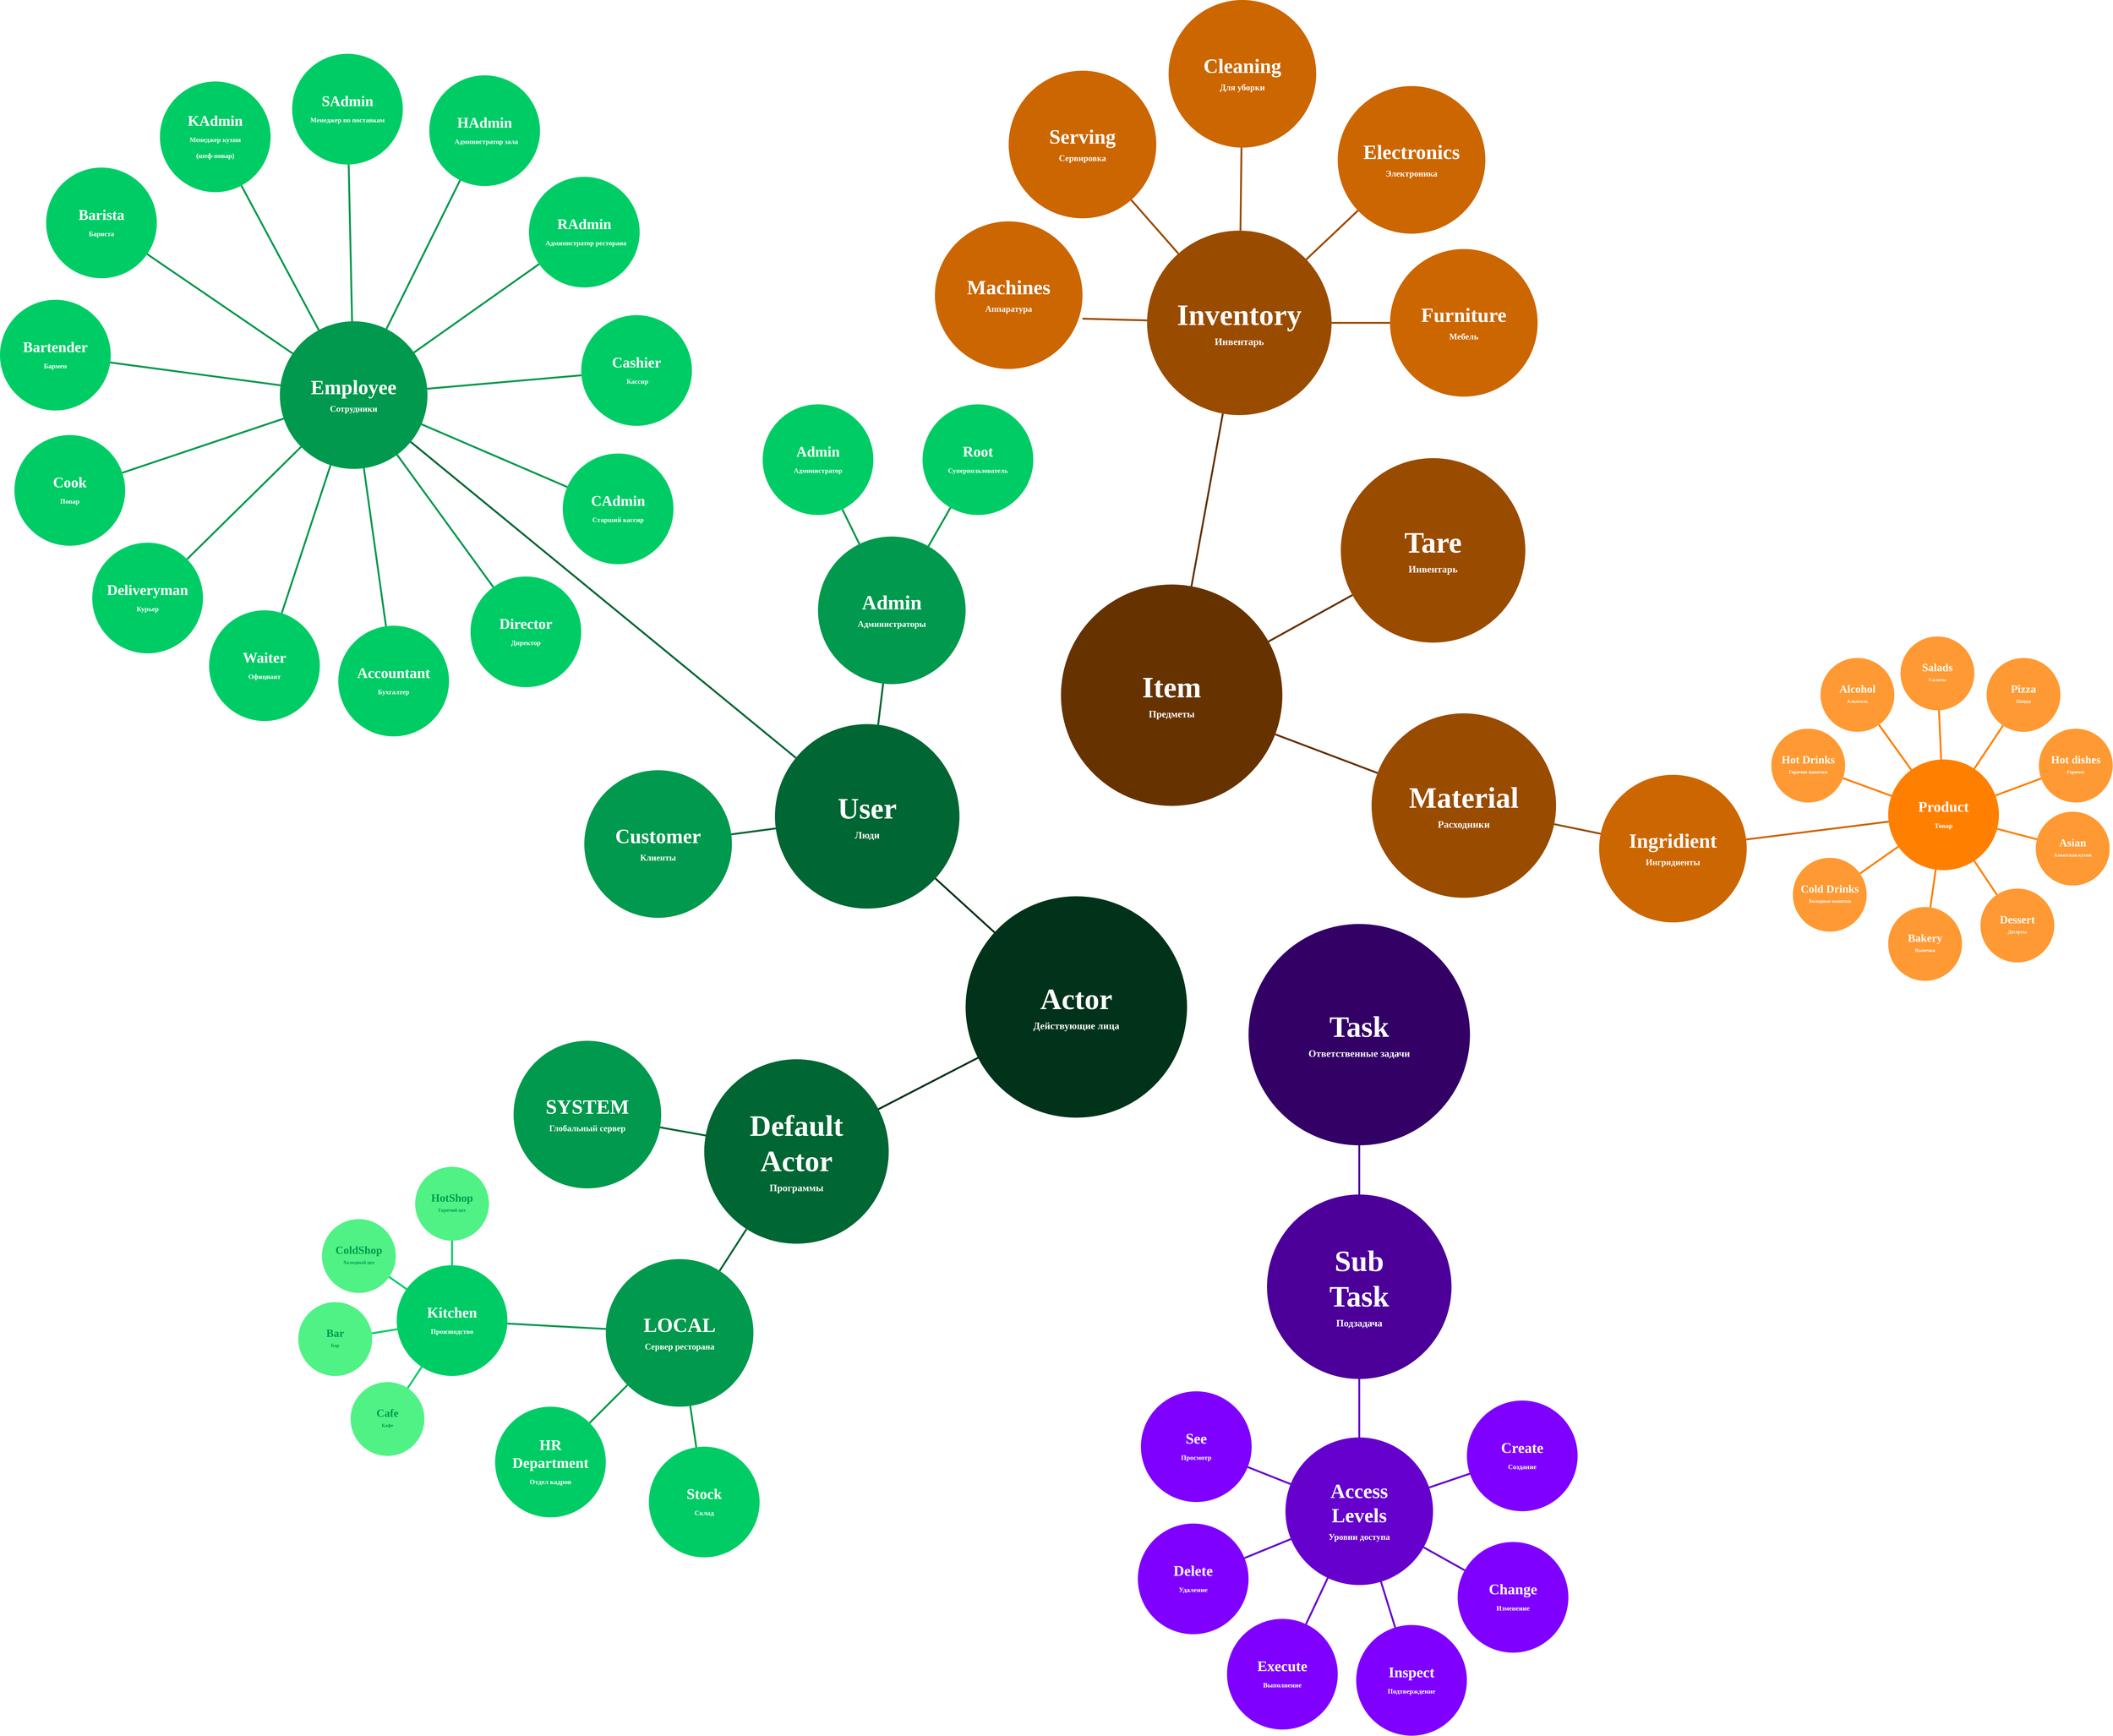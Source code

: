 <mxfile version="22.1.0" type="github">
  <diagram id="6a731a19-8d31-9384-78a2-239565b7b9f0" name="Page-1">
    <mxGraphModel dx="16678" dy="10141" grid="1" gridSize="10" guides="1" tooltips="1" connect="1" arrows="1" fold="1" page="1" pageScale="1" pageWidth="1169" pageHeight="827" background="none" math="0" shadow="0">
      <root>
        <mxCell id="0" />
        <mxCell id="1" parent="0" />
        <mxCell id="PK9UF2O47_-60o2HS9_3-1542" value="&lt;font style=&quot;font-size: 96px;&quot;&gt;User&lt;br style=&quot;&quot;&gt;&lt;/font&gt;&lt;span style=&quot;font-size: 32px;&quot;&gt;Люди&lt;/span&gt;" style="ellipse;whiteSpace=wrap;html=1;aspect=fixed;fillColor=#006633;strokeColor=none;fontFamily=Montserrat;fontSource=https%3A%2F%2Ffonts.googleapis.com%2Fcss%3Ffamily%3DMontserrat;fontSize=44;fontColor=#FFFFFF;fontStyle=1" vertex="1" parent="1">
          <mxGeometry x="270" y="-50" width="600" height="600" as="geometry" />
        </mxCell>
        <mxCell id="PK9UF2O47_-60o2HS9_3-1546" value="&lt;font style=&quot;font-size: 66px;&quot;&gt;Admin&lt;br style=&quot;&quot;&gt;&lt;/font&gt;&lt;font style=&quot;font-size: 28px;&quot;&gt;Администраторы&lt;/font&gt;" style="ellipse;whiteSpace=wrap;html=1;aspect=fixed;fillColor=#00994D;strokeColor=none;fontFamily=Montserrat;fontSource=https%3A%2F%2Ffonts.googleapis.com%2Fcss%3Ffamily%3DMontserrat;fontSize=44;fontColor=#FFFFFF;fontStyle=1" vertex="1" parent="1">
          <mxGeometry x="410" y="-660" width="480" height="480" as="geometry" />
        </mxCell>
        <mxCell id="PK9UF2O47_-60o2HS9_3-1548" value="&lt;font style=&quot;font-size: 66px;&quot;&gt;Employee&lt;br style=&quot;&quot;&gt;&lt;/font&gt;&lt;span style=&quot;font-size: 28px;&quot;&gt;Сотрудники&lt;/span&gt;" style="ellipse;whiteSpace=wrap;html=1;aspect=fixed;fillColor=#00994D;strokeColor=none;fontFamily=Montserrat;fontSource=https%3A%2F%2Ffonts.googleapis.com%2Fcss%3Ffamily%3DMontserrat;fontSize=44;fontColor=#FFFFFF;fontStyle=1" vertex="1" parent="1">
          <mxGeometry x="-1340" y="-1360" width="480" height="480" as="geometry" />
        </mxCell>
        <mxCell id="PK9UF2O47_-60o2HS9_3-1549" value="&lt;font style=&quot;font-size: 66px;&quot;&gt;Customer&lt;br style=&quot;&quot;&gt;&lt;/font&gt;&lt;font style=&quot;font-size: 28px;&quot;&gt;Клиенты&lt;/font&gt;" style="ellipse;whiteSpace=wrap;html=1;aspect=fixed;fillColor=#00994D;strokeColor=none;fontFamily=Montserrat;fontSource=https%3A%2F%2Ffonts.googleapis.com%2Fcss%3Ffamily%3DMontserrat;fontSize=44;fontColor=#FFFFFF;fontStyle=1" vertex="1" parent="1">
          <mxGeometry x="-350" y="100" width="480" height="480" as="geometry" />
        </mxCell>
        <mxCell id="PK9UF2O47_-60o2HS9_3-1551" value="" style="endArrow=none;html=1;rounded=0;strokeWidth=6;strokeColor=#006633;" edge="1" parent="1" source="PK9UF2O47_-60o2HS9_3-1549" target="PK9UF2O47_-60o2HS9_3-1542">
          <mxGeometry width="50" height="50" relative="1" as="geometry">
            <mxPoint x="240" y="20" as="sourcePoint" />
            <mxPoint x="290" y="-30" as="targetPoint" />
          </mxGeometry>
        </mxCell>
        <mxCell id="PK9UF2O47_-60o2HS9_3-1552" value="" style="endArrow=none;html=1;rounded=0;strokeWidth=6;strokeColor=#006633;" edge="1" parent="1" source="PK9UF2O47_-60o2HS9_3-1548" target="PK9UF2O47_-60o2HS9_3-1542">
          <mxGeometry width="50" height="50" relative="1" as="geometry">
            <mxPoint x="-61" y="209" as="sourcePoint" />
            <mxPoint x="281" y="236" as="targetPoint" />
          </mxGeometry>
        </mxCell>
        <mxCell id="PK9UF2O47_-60o2HS9_3-1553" value="" style="endArrow=none;html=1;rounded=0;strokeWidth=6;strokeColor=#006633;" edge="1" parent="1" source="PK9UF2O47_-60o2HS9_3-1546" target="PK9UF2O47_-60o2HS9_3-1542">
          <mxGeometry width="50" height="50" relative="1" as="geometry">
            <mxPoint x="129" y="-190" as="sourcePoint" />
            <mxPoint x="367" y="48" as="targetPoint" />
          </mxGeometry>
        </mxCell>
        <mxCell id="PK9UF2O47_-60o2HS9_3-1554" value="&lt;font style=&quot;&quot;&gt;&lt;font style=&quot;font-size: 48px;&quot;&gt;Admin&lt;/font&gt;&lt;br style=&quot;&quot;&gt;&lt;/font&gt;&lt;font style=&quot;font-size: 22px;&quot;&gt;Администратор&lt;/font&gt;" style="ellipse;whiteSpace=wrap;html=1;aspect=fixed;fillColor=#00CC66;strokeColor=none;fontFamily=Montserrat;fontSource=https%3A%2F%2Ffonts.googleapis.com%2Fcss%3Ffamily%3DMontserrat;fontSize=44;fontColor=#FFFFFF;fontStyle=1" vertex="1" parent="1">
          <mxGeometry x="230" y="-1090" width="360" height="360" as="geometry" />
        </mxCell>
        <mxCell id="PK9UF2O47_-60o2HS9_3-1555" value="&lt;font style=&quot;&quot;&gt;&lt;span style=&quot;font-size: 48px;&quot;&gt;Root&lt;/span&gt;&lt;br style=&quot;&quot;&gt;&lt;/font&gt;&lt;font style=&quot;font-size: 22px;&quot;&gt;Суперпользователь&lt;/font&gt;" style="ellipse;whiteSpace=wrap;html=1;aspect=fixed;fillColor=#00CC66;strokeColor=none;fontFamily=Montserrat;fontSource=https%3A%2F%2Ffonts.googleapis.com%2Fcss%3Ffamily%3DMontserrat;fontSize=44;fontColor=#FFFFFF;fontStyle=1" vertex="1" parent="1">
          <mxGeometry x="750" y="-1090" width="360" height="360" as="geometry" />
        </mxCell>
        <mxCell id="PK9UF2O47_-60o2HS9_3-1556" value="" style="endArrow=none;html=1;rounded=0;strokeWidth=6;strokeColor=#00994D;" edge="1" parent="1" source="PK9UF2O47_-60o2HS9_3-1546" target="PK9UF2O47_-60o2HS9_3-1555">
          <mxGeometry width="50" height="50" relative="1" as="geometry">
            <mxPoint x="557" y="-370" as="sourcePoint" />
            <mxPoint x="570" y="-40" as="targetPoint" />
          </mxGeometry>
        </mxCell>
        <mxCell id="PK9UF2O47_-60o2HS9_3-1557" value="" style="endArrow=none;html=1;rounded=0;strokeWidth=6;strokeColor=#00994D;" edge="1" parent="1" source="PK9UF2O47_-60o2HS9_3-1546" target="PK9UF2O47_-60o2HS9_3-1554">
          <mxGeometry width="50" height="50" relative="1" as="geometry">
            <mxPoint x="644" y="-831" as="sourcePoint" />
            <mxPoint x="719" y="-1005" as="targetPoint" />
          </mxGeometry>
        </mxCell>
        <mxCell id="PK9UF2O47_-60o2HS9_3-1558" value="&lt;font style=&quot;&quot;&gt;&lt;font style=&quot;font-size: 48px;&quot;&gt;SAdmin&lt;/font&gt;&lt;br style=&quot;&quot;&gt;&lt;/font&gt;&lt;span style=&quot;font-size: 22px;&quot;&gt;Менеджер по поставкам&lt;/span&gt;" style="ellipse;whiteSpace=wrap;html=1;aspect=fixed;fillColor=#00CC66;strokeColor=none;fontFamily=Montserrat;fontSource=https%3A%2F%2Ffonts.googleapis.com%2Fcss%3Ffamily%3DMontserrat;fontSize=44;fontColor=#FFFFFF;fontStyle=1" vertex="1" parent="1">
          <mxGeometry x="-1300" y="-2230" width="360" height="360" as="geometry" />
        </mxCell>
        <mxCell id="PK9UF2O47_-60o2HS9_3-1560" value="&lt;font style=&quot;&quot;&gt;&lt;font style=&quot;font-size: 48px;&quot;&gt;Director&lt;/font&gt;&lt;br style=&quot;&quot;&gt;&lt;/font&gt;&lt;font style=&quot;font-size: 22px;&quot;&gt;Директор&lt;/font&gt;" style="ellipse;whiteSpace=wrap;html=1;aspect=fixed;fillColor=#00CC66;strokeColor=none;fontFamily=Montserrat;fontSource=https%3A%2F%2Ffonts.googleapis.com%2Fcss%3Ffamily%3DMontserrat;fontSize=44;fontColor=#FFFFFF;fontStyle=1" vertex="1" parent="1">
          <mxGeometry x="-720" y="-530" width="360" height="360" as="geometry" />
        </mxCell>
        <mxCell id="PK9UF2O47_-60o2HS9_3-1561" value="&lt;font style=&quot;&quot;&gt;&lt;span style=&quot;font-size: 48px;&quot;&gt;Accountant&lt;/span&gt;&lt;br style=&quot;&quot;&gt;&lt;/font&gt;&lt;font style=&quot;font-size: 22px;&quot;&gt;Бухгалтер&lt;/font&gt;" style="ellipse;whiteSpace=wrap;html=1;aspect=fixed;fillColor=#00CC66;strokeColor=none;fontFamily=Montserrat;fontSource=https%3A%2F%2Ffonts.googleapis.com%2Fcss%3Ffamily%3DMontserrat;fontSize=44;fontColor=#FFFFFF;fontStyle=1" vertex="1" parent="1">
          <mxGeometry x="-1150" y="-370" width="360" height="360" as="geometry" />
        </mxCell>
        <mxCell id="PK9UF2O47_-60o2HS9_3-1562" value="&lt;font style=&quot;&quot;&gt;&lt;span style=&quot;font-size: 48px;&quot;&gt;Waiter&lt;/span&gt;&lt;br style=&quot;&quot;&gt;&lt;/font&gt;&lt;span style=&quot;font-size: 22px;&quot;&gt;Официант&lt;/span&gt;" style="ellipse;whiteSpace=wrap;html=1;aspect=fixed;fillColor=#00CC66;strokeColor=none;fontFamily=Montserrat;fontSource=https%3A%2F%2Ffonts.googleapis.com%2Fcss%3Ffamily%3DMontserrat;fontSize=44;fontColor=#FFFFFF;fontStyle=1" vertex="1" parent="1">
          <mxGeometry x="-1570" y="-420" width="360" height="360" as="geometry" />
        </mxCell>
        <mxCell id="PK9UF2O47_-60o2HS9_3-1563" value="&lt;font style=&quot;&quot;&gt;&lt;span style=&quot;font-size: 48px;&quot;&gt;Deliveryman&lt;/span&gt;&lt;br style=&quot;&quot;&gt;&lt;/font&gt;&lt;font style=&quot;font-size: 22px;&quot;&gt;Курьер&lt;/font&gt;" style="ellipse;whiteSpace=wrap;html=1;aspect=fixed;fillColor=#00CC66;strokeColor=none;fontFamily=Montserrat;fontSource=https%3A%2F%2Ffonts.googleapis.com%2Fcss%3Ffamily%3DMontserrat;fontSize=44;fontColor=#FFFFFF;fontStyle=1" vertex="1" parent="1">
          <mxGeometry x="-1950" y="-640" width="360" height="360" as="geometry" />
        </mxCell>
        <mxCell id="PK9UF2O47_-60o2HS9_3-1564" value="&lt;font style=&quot;font-size: 48px;&quot;&gt;Cook&lt;br&gt;&lt;/font&gt;&lt;span style=&quot;font-size: 22px;&quot;&gt;Повар&lt;/span&gt;" style="ellipse;whiteSpace=wrap;html=1;aspect=fixed;fillColor=#00CC66;strokeColor=none;fontFamily=Montserrat;fontSource=https%3A%2F%2Ffonts.googleapis.com%2Fcss%3Ffamily%3DMontserrat;fontSize=44;fontColor=#FFFFFF;fontStyle=1" vertex="1" parent="1">
          <mxGeometry x="-2203" y="-990" width="360" height="360" as="geometry" />
        </mxCell>
        <mxCell id="PK9UF2O47_-60o2HS9_3-1565" value="&lt;font style=&quot;&quot;&gt;&lt;span style=&quot;font-size: 48px;&quot;&gt;Bartender&lt;/span&gt;&lt;br style=&quot;&quot;&gt;&lt;/font&gt;&lt;font style=&quot;font-size: 22px;&quot;&gt;Бармен&lt;/font&gt;" style="ellipse;whiteSpace=wrap;html=1;aspect=fixed;fillColor=#00CC66;strokeColor=none;fontFamily=Montserrat;fontSource=https%3A%2F%2Ffonts.googleapis.com%2Fcss%3Ffamily%3DMontserrat;fontSize=44;fontColor=#FFFFFF;fontStyle=1" vertex="1" parent="1">
          <mxGeometry x="-2250" y="-1430" width="360" height="360" as="geometry" />
        </mxCell>
        <mxCell id="PK9UF2O47_-60o2HS9_3-1566" value="&lt;font style=&quot;&quot;&gt;&lt;font style=&quot;font-size: 48px;&quot;&gt;Barista&lt;/font&gt;&lt;br style=&quot;&quot;&gt;&lt;/font&gt;&lt;span style=&quot;font-size: 22px;&quot;&gt;Бариста&lt;/span&gt;" style="ellipse;whiteSpace=wrap;html=1;aspect=fixed;fillColor=#00CC66;strokeColor=none;fontFamily=Montserrat;fontSource=https%3A%2F%2Ffonts.googleapis.com%2Fcss%3Ffamily%3DMontserrat;fontSize=44;fontColor=#FFFFFF;fontStyle=1" vertex="1" parent="1">
          <mxGeometry x="-2100" y="-1860" width="360" height="360" as="geometry" />
        </mxCell>
        <mxCell id="PK9UF2O47_-60o2HS9_3-1567" value="&lt;font style=&quot;&quot;&gt;&lt;font style=&quot;font-size: 48px;&quot;&gt;KAdmin&lt;/font&gt;&lt;br style=&quot;&quot;&gt;&lt;/font&gt;&lt;span style=&quot;font-size: 22px;&quot;&gt;Менеджер кухни&lt;br&gt;(шеф-повар)&lt;/span&gt;" style="ellipse;whiteSpace=wrap;html=1;aspect=fixed;fillColor=#00CC66;strokeColor=none;fontFamily=Montserrat;fontSource=https%3A%2F%2Ffonts.googleapis.com%2Fcss%3Ffamily%3DMontserrat;fontSize=44;fontColor=#FFFFFF;fontStyle=1" vertex="1" parent="1">
          <mxGeometry x="-1730" y="-2140" width="360" height="360" as="geometry" />
        </mxCell>
        <mxCell id="PK9UF2O47_-60o2HS9_3-1568" value="&lt;font style=&quot;&quot;&gt;&lt;font style=&quot;font-size: 48px;&quot;&gt;HAdmin&lt;/font&gt;&lt;br style=&quot;&quot;&gt;&lt;/font&gt;&lt;font style=&quot;font-size: 22px;&quot;&gt;&amp;nbsp; Администратор зала&lt;/font&gt;" style="ellipse;whiteSpace=wrap;html=1;aspect=fixed;fillColor=#00CC66;strokeColor=none;fontFamily=Montserrat;fontSource=https%3A%2F%2Ffonts.googleapis.com%2Fcss%3Ffamily%3DMontserrat;fontSize=44;fontColor=#FFFFFF;fontStyle=1" vertex="1" parent="1">
          <mxGeometry x="-854" y="-2160" width="360" height="360" as="geometry" />
        </mxCell>
        <mxCell id="PK9UF2O47_-60o2HS9_3-1569" value="&lt;font style=&quot;&quot;&gt;&lt;font style=&quot;font-size: 48px;&quot;&gt;RAdmin&lt;/font&gt;&lt;br style=&quot;&quot;&gt;&lt;/font&gt;&lt;font style=&quot;font-size: 22px;&quot;&gt;&amp;nbsp; Администратор ресторана&lt;/font&gt;" style="ellipse;whiteSpace=wrap;html=1;aspect=fixed;fillColor=#00CC66;strokeColor=none;fontFamily=Montserrat;fontSource=https%3A%2F%2Ffonts.googleapis.com%2Fcss%3Ffamily%3DMontserrat;fontSize=44;fontColor=#FFFFFF;fontStyle=1" vertex="1" parent="1">
          <mxGeometry x="-530" y="-1830" width="360" height="360" as="geometry" />
        </mxCell>
        <mxCell id="PK9UF2O47_-60o2HS9_3-1570" value="&lt;font style=&quot;font-size: 48px;&quot;&gt;Cashier&lt;br&gt;&lt;/font&gt;&lt;font style=&quot;font-size: 22px;&quot;&gt;&amp;nbsp;Кассир&lt;/font&gt;" style="ellipse;whiteSpace=wrap;html=1;aspect=fixed;fillColor=#00CC66;strokeColor=none;fontFamily=Montserrat;fontSource=https%3A%2F%2Ffonts.googleapis.com%2Fcss%3Ffamily%3DMontserrat;fontSize=44;fontColor=#FFFFFF;fontStyle=1" vertex="1" parent="1">
          <mxGeometry x="-360" y="-1380" width="360" height="360" as="geometry" />
        </mxCell>
        <mxCell id="PK9UF2O47_-60o2HS9_3-1571" value="&lt;font style=&quot;font-size: 48px;&quot;&gt;CAdmin&lt;br&gt;&lt;/font&gt;&lt;span style=&quot;font-size: 22px;&quot;&gt;Старший кассир&lt;/span&gt;" style="ellipse;whiteSpace=wrap;html=1;aspect=fixed;fillColor=#00CC66;strokeColor=none;fontFamily=Montserrat;fontSource=https%3A%2F%2Ffonts.googleapis.com%2Fcss%3Ffamily%3DMontserrat;fontSize=44;fontColor=#FFFFFF;fontStyle=1" vertex="1" parent="1">
          <mxGeometry x="-420" y="-930" width="360" height="360" as="geometry" />
        </mxCell>
        <mxCell id="PK9UF2O47_-60o2HS9_3-1572" value="" style="endArrow=none;html=1;rounded=0;strokeWidth=6;strokeColor=#00994D;" edge="1" parent="1" source="PK9UF2O47_-60o2HS9_3-1548" target="PK9UF2O47_-60o2HS9_3-1560">
          <mxGeometry width="50" height="50" relative="1" as="geometry">
            <mxPoint x="-1930" y="-1410" as="sourcePoint" />
            <mxPoint x="-678" y="-382" as="targetPoint" />
          </mxGeometry>
        </mxCell>
        <mxCell id="PK9UF2O47_-60o2HS9_3-1575" value="" style="endArrow=none;html=1;rounded=0;strokeWidth=6;strokeColor=#00994D;" edge="1" parent="1" source="PK9UF2O47_-60o2HS9_3-1548" target="PK9UF2O47_-60o2HS9_3-1570">
          <mxGeometry width="50" height="50" relative="1" as="geometry">
            <mxPoint x="-930" y="-895" as="sourcePoint" />
            <mxPoint x="-615" y="-456" as="targetPoint" />
          </mxGeometry>
        </mxCell>
        <mxCell id="PK9UF2O47_-60o2HS9_3-1576" value="" style="endArrow=none;html=1;rounded=0;strokeWidth=6;strokeColor=#00994D;" edge="1" parent="1" source="PK9UF2O47_-60o2HS9_3-1548" target="PK9UF2O47_-60o2HS9_3-1571">
          <mxGeometry width="50" height="50" relative="1" as="geometry">
            <mxPoint x="-920" y="-885" as="sourcePoint" />
            <mxPoint x="-605" y="-446" as="targetPoint" />
          </mxGeometry>
        </mxCell>
        <mxCell id="PK9UF2O47_-60o2HS9_3-1577" value="" style="endArrow=none;html=1;rounded=0;strokeWidth=6;strokeColor=#00994D;" edge="1" parent="1" source="PK9UF2O47_-60o2HS9_3-1548" target="PK9UF2O47_-60o2HS9_3-1569">
          <mxGeometry width="50" height="50" relative="1" as="geometry">
            <mxPoint x="-910" y="-875" as="sourcePoint" />
            <mxPoint x="-595" y="-436" as="targetPoint" />
          </mxGeometry>
        </mxCell>
        <mxCell id="PK9UF2O47_-60o2HS9_3-1578" value="" style="endArrow=none;html=1;rounded=0;strokeWidth=6;strokeColor=#00994D;" edge="1" parent="1" source="PK9UF2O47_-60o2HS9_3-1564" target="PK9UF2O47_-60o2HS9_3-1548">
          <mxGeometry width="50" height="50" relative="1" as="geometry">
            <mxPoint x="-900" y="-865" as="sourcePoint" />
            <mxPoint x="-585" y="-426" as="targetPoint" />
          </mxGeometry>
        </mxCell>
        <mxCell id="PK9UF2O47_-60o2HS9_3-1579" value="" style="endArrow=none;html=1;rounded=0;strokeWidth=6;strokeColor=#00994D;" edge="1" parent="1" source="PK9UF2O47_-60o2HS9_3-1548" target="PK9UF2O47_-60o2HS9_3-1568">
          <mxGeometry width="50" height="50" relative="1" as="geometry">
            <mxPoint x="-890" y="-855" as="sourcePoint" />
            <mxPoint x="-575" y="-416" as="targetPoint" />
          </mxGeometry>
        </mxCell>
        <mxCell id="PK9UF2O47_-60o2HS9_3-1580" value="" style="endArrow=none;html=1;rounded=0;strokeWidth=6;strokeColor=#00994D;" edge="1" parent="1" source="PK9UF2O47_-60o2HS9_3-1548" target="PK9UF2O47_-60o2HS9_3-1558">
          <mxGeometry width="50" height="50" relative="1" as="geometry">
            <mxPoint x="-880" y="-845" as="sourcePoint" />
            <mxPoint x="-565" y="-406" as="targetPoint" />
          </mxGeometry>
        </mxCell>
        <mxCell id="PK9UF2O47_-60o2HS9_3-1581" value="" style="endArrow=none;html=1;rounded=0;strokeWidth=6;strokeColor=#00994D;" edge="1" parent="1" source="PK9UF2O47_-60o2HS9_3-1548" target="PK9UF2O47_-60o2HS9_3-1567">
          <mxGeometry width="50" height="50" relative="1" as="geometry">
            <mxPoint x="-870" y="-835" as="sourcePoint" />
            <mxPoint x="-555" y="-396" as="targetPoint" />
          </mxGeometry>
        </mxCell>
        <mxCell id="PK9UF2O47_-60o2HS9_3-1582" value="" style="endArrow=none;html=1;rounded=0;strokeWidth=6;strokeColor=#00994D;" edge="1" parent="1" source="PK9UF2O47_-60o2HS9_3-1566" target="PK9UF2O47_-60o2HS9_3-1548">
          <mxGeometry width="50" height="50" relative="1" as="geometry">
            <mxPoint x="-860" y="-825" as="sourcePoint" />
            <mxPoint x="-545" y="-386" as="targetPoint" />
          </mxGeometry>
        </mxCell>
        <mxCell id="PK9UF2O47_-60o2HS9_3-1583" value="" style="endArrow=none;html=1;rounded=0;strokeWidth=6;strokeColor=#00994D;" edge="1" parent="1" source="PK9UF2O47_-60o2HS9_3-1565" target="PK9UF2O47_-60o2HS9_3-1548">
          <mxGeometry width="50" height="50" relative="1" as="geometry">
            <mxPoint x="-850" y="-815" as="sourcePoint" />
            <mxPoint x="-535" y="-376" as="targetPoint" />
          </mxGeometry>
        </mxCell>
        <mxCell id="PK9UF2O47_-60o2HS9_3-1584" value="" style="endArrow=none;html=1;rounded=0;strokeWidth=6;strokeColor=#00994D;" edge="1" parent="1" source="PK9UF2O47_-60o2HS9_3-1563" target="PK9UF2O47_-60o2HS9_3-1548">
          <mxGeometry width="50" height="50" relative="1" as="geometry">
            <mxPoint x="-840" y="-805" as="sourcePoint" />
            <mxPoint x="-525" y="-366" as="targetPoint" />
          </mxGeometry>
        </mxCell>
        <mxCell id="PK9UF2O47_-60o2HS9_3-1585" value="" style="endArrow=none;html=1;rounded=0;strokeWidth=6;strokeColor=#00994D;" edge="1" parent="1" source="PK9UF2O47_-60o2HS9_3-1562" target="PK9UF2O47_-60o2HS9_3-1548">
          <mxGeometry width="50" height="50" relative="1" as="geometry">
            <mxPoint x="-830" y="-795" as="sourcePoint" />
            <mxPoint x="-515" y="-356" as="targetPoint" />
          </mxGeometry>
        </mxCell>
        <mxCell id="PK9UF2O47_-60o2HS9_3-1586" value="" style="endArrow=none;html=1;rounded=0;strokeWidth=6;strokeColor=#00994D;" edge="1" parent="1" source="PK9UF2O47_-60o2HS9_3-1561" target="PK9UF2O47_-60o2HS9_3-1548">
          <mxGeometry width="50" height="50" relative="1" as="geometry">
            <mxPoint x="-820" y="-785" as="sourcePoint" />
            <mxPoint x="-505" y="-346" as="targetPoint" />
          </mxGeometry>
        </mxCell>
        <mxCell id="PK9UF2O47_-60o2HS9_3-1591" value="&lt;font style=&quot;font-size: 96px;&quot;&gt;Actor&lt;br style=&quot;&quot;&gt;&lt;/font&gt;&lt;font style=&quot;font-size: 32px;&quot;&gt;Действующие лица&lt;/font&gt;" style="ellipse;whiteSpace=wrap;html=1;aspect=fixed;fillColor=#00331A;strokeColor=none;fontFamily=Montserrat;fontSource=https%3A%2F%2Ffonts.googleapis.com%2Fcss%3Ffamily%3DMontserrat;fontSize=44;fontColor=#FFFFFF;fontStyle=1" vertex="1" parent="1">
          <mxGeometry x="890" y="510" width="720" height="720" as="geometry" />
        </mxCell>
        <mxCell id="PK9UF2O47_-60o2HS9_3-1592" value="&lt;span style=&quot;font-size: 96px;&quot;&gt;Default&lt;br&gt;Actor&lt;br&gt;&lt;/span&gt;&lt;span style=&quot;font-size: 32px;&quot;&gt;Программы&lt;/span&gt;" style="ellipse;whiteSpace=wrap;html=1;aspect=fixed;fillColor=#006633;strokeColor=none;fontFamily=Montserrat;fontSource=https%3A%2F%2Ffonts.googleapis.com%2Fcss%3Ffamily%3DMontserrat;fontSize=44;fontColor=#FFFFFF;fontStyle=1" vertex="1" parent="1">
          <mxGeometry x="40" y="1040" width="600" height="600" as="geometry" />
        </mxCell>
        <mxCell id="PK9UF2O47_-60o2HS9_3-1593" value="" style="endArrow=none;html=1;rounded=0;strokeWidth=6;strokeColor=#00331A;" edge="1" parent="1" source="PK9UF2O47_-60o2HS9_3-1542" target="PK9UF2O47_-60o2HS9_3-1591">
          <mxGeometry width="50" height="50" relative="1" as="geometry">
            <mxPoint x="-904" y="-958" as="sourcePoint" />
            <mxPoint x="348" y="70" as="targetPoint" />
          </mxGeometry>
        </mxCell>
        <mxCell id="PK9UF2O47_-60o2HS9_3-1594" value="" style="endArrow=none;html=1;rounded=0;strokeWidth=6;strokeColor=#00331A;" edge="1" parent="1" source="PK9UF2O47_-60o2HS9_3-1592" target="PK9UF2O47_-60o2HS9_3-1591">
          <mxGeometry width="50" height="50" relative="1" as="geometry">
            <mxPoint x="805" y="458" as="sourcePoint" />
            <mxPoint x="1101" y="717" as="targetPoint" />
          </mxGeometry>
        </mxCell>
        <mxCell id="PK9UF2O47_-60o2HS9_3-1595" value="&lt;font style=&quot;font-size: 66px;&quot;&gt;SYSTEM&lt;br&gt;&lt;/font&gt;&lt;span style=&quot;font-size: 28px;&quot;&gt;Глобальный сервер&lt;/span&gt;" style="ellipse;whiteSpace=wrap;html=1;aspect=fixed;fillColor=#00994D;strokeColor=none;fontFamily=Montserrat;fontSource=https%3A%2F%2Ffonts.googleapis.com%2Fcss%3Ffamily%3DMontserrat;fontSize=44;fontColor=#FFFFFF;fontStyle=1" vertex="1" parent="1">
          <mxGeometry x="-580" y="980" width="480" height="480" as="geometry" />
        </mxCell>
        <mxCell id="PK9UF2O47_-60o2HS9_3-1596" value="&lt;span style=&quot;font-size: 66px;&quot;&gt;LOCAL&lt;br&gt;&lt;/span&gt;&lt;span style=&quot;font-size: 28px;&quot;&gt;Сервер ресторана&lt;/span&gt;" style="ellipse;whiteSpace=wrap;html=1;aspect=fixed;fillColor=#00994D;strokeColor=none;fontFamily=Montserrat;fontSource=https%3A%2F%2Ffonts.googleapis.com%2Fcss%3Ffamily%3DMontserrat;fontSize=44;fontColor=#FFFFFF;fontStyle=1" vertex="1" parent="1">
          <mxGeometry x="-280" y="1690" width="480" height="480" as="geometry" />
        </mxCell>
        <mxCell id="PK9UF2O47_-60o2HS9_3-1597" value="" style="endArrow=none;html=1;rounded=0;strokeWidth=6;strokeColor=#006633;" edge="1" parent="1" source="PK9UF2O47_-60o2HS9_3-1595" target="PK9UF2O47_-60o2HS9_3-1592">
          <mxGeometry width="50" height="50" relative="1" as="geometry">
            <mxPoint x="138" y="319" as="sourcePoint" />
            <mxPoint x="283" y="299" as="targetPoint" />
          </mxGeometry>
        </mxCell>
        <mxCell id="PK9UF2O47_-60o2HS9_3-1598" value="" style="endArrow=none;html=1;rounded=0;strokeWidth=6;strokeColor=#006633;" edge="1" parent="1" source="PK9UF2O47_-60o2HS9_3-1596" target="PK9UF2O47_-60o2HS9_3-1592">
          <mxGeometry width="50" height="50" relative="1" as="geometry">
            <mxPoint x="-110" y="1315" as="sourcePoint" />
            <mxPoint x="51" y="1329" as="targetPoint" />
          </mxGeometry>
        </mxCell>
        <mxCell id="PK9UF2O47_-60o2HS9_3-1601" value="&lt;font style=&quot;&quot;&gt;&lt;span style=&quot;font-size: 48px;&quot;&gt;Kitchen&lt;/span&gt;&lt;br style=&quot;&quot;&gt;&lt;/font&gt;&lt;font style=&quot;font-size: 22px;&quot;&gt;Производство&lt;/font&gt;" style="ellipse;whiteSpace=wrap;html=1;aspect=fixed;fillColor=#00CC66;strokeColor=none;fontFamily=Montserrat;fontSource=https%3A%2F%2Ffonts.googleapis.com%2Fcss%3Ffamily%3DMontserrat;fontSize=44;fontColor=#FFFFFF;fontStyle=1" vertex="1" parent="1">
          <mxGeometry x="-960" y="1710" width="360" height="360" as="geometry" />
        </mxCell>
        <mxCell id="PK9UF2O47_-60o2HS9_3-1602" value="&lt;font style=&quot;font-size: 48px;&quot;&gt;HR&lt;br&gt;Department&lt;br&gt;&lt;/font&gt;&lt;font style=&quot;font-size: 22px;&quot;&gt;Отдел кадров&lt;/font&gt;" style="ellipse;whiteSpace=wrap;html=1;aspect=fixed;fillColor=#00CC66;strokeColor=none;fontFamily=Montserrat;fontSource=https%3A%2F%2Ffonts.googleapis.com%2Fcss%3Ffamily%3DMontserrat;fontSize=44;fontColor=#FFFFFF;fontStyle=1" vertex="1" parent="1">
          <mxGeometry x="-640" y="2170" width="360" height="360" as="geometry" />
        </mxCell>
        <mxCell id="PK9UF2O47_-60o2HS9_3-1603" value="&lt;font style=&quot;font-size: 48px;&quot;&gt;Stock&lt;br&gt;&lt;/font&gt;&lt;font style=&quot;font-size: 22px;&quot;&gt;Склад&lt;/font&gt;" style="ellipse;whiteSpace=wrap;html=1;aspect=fixed;fillColor=#00CC66;strokeColor=none;fontFamily=Montserrat;fontSource=https%3A%2F%2Ffonts.googleapis.com%2Fcss%3Ffamily%3DMontserrat;fontSize=44;fontColor=#FFFFFF;fontStyle=1" vertex="1" parent="1">
          <mxGeometry x="-140" y="2300" width="360" height="360" as="geometry" />
        </mxCell>
        <mxCell id="PK9UF2O47_-60o2HS9_3-1604" value="" style="endArrow=none;html=1;rounded=0;strokeWidth=6;strokeColor=#00994D;" edge="1" parent="1" source="PK9UF2O47_-60o2HS9_3-1596" target="PK9UF2O47_-60o2HS9_3-1601">
          <mxGeometry width="50" height="50" relative="1" as="geometry">
            <mxPoint x="-985" y="-358" as="sourcePoint" />
            <mxPoint x="-1057" y="-872" as="targetPoint" />
          </mxGeometry>
        </mxCell>
        <mxCell id="PK9UF2O47_-60o2HS9_3-1605" value="" style="endArrow=none;html=1;rounded=0;strokeWidth=6;strokeColor=#00994D;" edge="1" parent="1" source="PK9UF2O47_-60o2HS9_3-1596" target="PK9UF2O47_-60o2HS9_3-1602">
          <mxGeometry width="50" height="50" relative="1" as="geometry">
            <mxPoint x="-270" y="1933" as="sourcePoint" />
            <mxPoint x="-430" y="1926" as="targetPoint" />
          </mxGeometry>
        </mxCell>
        <mxCell id="PK9UF2O47_-60o2HS9_3-1606" value="" style="endArrow=none;html=1;rounded=0;strokeWidth=6;strokeColor=#00994D;" edge="1" parent="1" source="PK9UF2O47_-60o2HS9_3-1596" target="PK9UF2O47_-60o2HS9_3-1603">
          <mxGeometry width="50" height="50" relative="1" as="geometry">
            <mxPoint x="-260" y="1943" as="sourcePoint" />
            <mxPoint x="-420" y="1936" as="targetPoint" />
          </mxGeometry>
        </mxCell>
        <mxCell id="PK9UF2O47_-60o2HS9_3-1608" value="&lt;p style=&quot;line-height: 70%;&quot;&gt;&lt;font style=&quot;&quot;&gt;&lt;font style=&quot;font-size: 36px;&quot;&gt;HotShop&lt;br&gt;&lt;/font&gt;&lt;/font&gt;&lt;font style=&quot;font-size: 16px;&quot;&gt;Горячий цех&lt;/font&gt;&lt;/p&gt;" style="ellipse;whiteSpace=wrap;html=1;aspect=fixed;fillColor=#50F286;strokeColor=none;fontFamily=Montserrat;fontSource=https%3A%2F%2Ffonts.googleapis.com%2Fcss%3Ffamily%3DMontserrat;fontSize=44;fontColor=#00994D;fontStyle=1" vertex="1" parent="1">
          <mxGeometry x="-900" y="1390" width="240" height="240" as="geometry" />
        </mxCell>
        <mxCell id="PK9UF2O47_-60o2HS9_3-1609" value="&lt;p style=&quot;line-height: 70%;&quot;&gt;&lt;font style=&quot;&quot;&gt;&lt;font style=&quot;font-size: 36px;&quot;&gt;ColdShop&lt;br&gt;&lt;/font&gt;&lt;/font&gt;&lt;span style=&quot;font-size: 16px;&quot;&gt;Холодный цех&lt;/span&gt;&lt;/p&gt;" style="ellipse;whiteSpace=wrap;html=1;aspect=fixed;fillColor=#50F286;strokeColor=none;fontFamily=Montserrat;fontSource=https%3A%2F%2Ffonts.googleapis.com%2Fcss%3Ffamily%3DMontserrat;fontSize=44;fontColor=#00994D;fontStyle=1" vertex="1" parent="1">
          <mxGeometry x="-1203" y="1560" width="240" height="240" as="geometry" />
        </mxCell>
        <mxCell id="PK9UF2O47_-60o2HS9_3-1610" value="&lt;p style=&quot;line-height: 70%;&quot;&gt;&lt;font style=&quot;&quot;&gt;&lt;font style=&quot;font-size: 36px;&quot;&gt;Bar&lt;br&gt;&lt;/font&gt;&lt;/font&gt;&lt;span style=&quot;font-size: 16px;&quot;&gt;Бар&lt;/span&gt;&lt;/p&gt;" style="ellipse;whiteSpace=wrap;html=1;aspect=fixed;fillColor=#50F286;strokeColor=none;fontFamily=Montserrat;fontSource=https%3A%2F%2Ffonts.googleapis.com%2Fcss%3Ffamily%3DMontserrat;fontSize=44;fontColor=#00994D;fontStyle=1" vertex="1" parent="1">
          <mxGeometry x="-1280" y="1830" width="240" height="240" as="geometry" />
        </mxCell>
        <mxCell id="PK9UF2O47_-60o2HS9_3-1611" value="&lt;p style=&quot;line-height: 70%;&quot;&gt;&lt;font style=&quot;&quot;&gt;&lt;font style=&quot;font-size: 36px;&quot;&gt;Cafe&lt;br&gt;&lt;/font&gt;&lt;/font&gt;&lt;font style=&quot;font-size: 16px;&quot;&gt;Кафе&lt;/font&gt;&lt;/p&gt;" style="ellipse;whiteSpace=wrap;html=1;aspect=fixed;fillColor=#50F286;strokeColor=none;fontFamily=Montserrat;fontSource=https%3A%2F%2Ffonts.googleapis.com%2Fcss%3Ffamily%3DMontserrat;fontSize=44;fontColor=#00994D;fontStyle=1" vertex="1" parent="1">
          <mxGeometry x="-1110" y="2090" width="240" height="240" as="geometry" />
        </mxCell>
        <mxCell id="PK9UF2O47_-60o2HS9_3-1612" value="" style="endArrow=none;html=1;rounded=0;strokeWidth=6;strokeColor=#00CC66;" edge="1" parent="1" source="PK9UF2O47_-60o2HS9_3-1611" target="PK9UF2O47_-60o2HS9_3-1601">
          <mxGeometry width="50" height="50" relative="1" as="geometry">
            <mxPoint x="-270" y="1927" as="sourcePoint" />
            <mxPoint x="-590" y="1910" as="targetPoint" />
          </mxGeometry>
        </mxCell>
        <mxCell id="PK9UF2O47_-60o2HS9_3-1613" value="" style="endArrow=none;html=1;rounded=0;strokeWidth=6;strokeColor=#00CC66;" edge="1" parent="1" source="PK9UF2O47_-60o2HS9_3-1610" target="PK9UF2O47_-60o2HS9_3-1601">
          <mxGeometry width="50" height="50" relative="1" as="geometry">
            <mxPoint x="-911" y="2102" as="sourcePoint" />
            <mxPoint x="-873" y="2047" as="targetPoint" />
          </mxGeometry>
        </mxCell>
        <mxCell id="PK9UF2O47_-60o2HS9_3-1614" value="" style="endArrow=none;html=1;rounded=0;strokeWidth=6;strokeColor=#00CC66;" edge="1" parent="1" source="PK9UF2O47_-60o2HS9_3-1609" target="PK9UF2O47_-60o2HS9_3-1601">
          <mxGeometry width="50" height="50" relative="1" as="geometry">
            <mxPoint x="-1031" y="1941" as="sourcePoint" />
            <mxPoint x="-948" y="1928" as="targetPoint" />
          </mxGeometry>
        </mxCell>
        <mxCell id="PK9UF2O47_-60o2HS9_3-1615" value="" style="endArrow=none;html=1;rounded=0;strokeWidth=6;strokeColor=#00CC66;" edge="1" parent="1" source="PK9UF2O47_-60o2HS9_3-1608" target="PK9UF2O47_-60o2HS9_3-1601">
          <mxGeometry width="50" height="50" relative="1" as="geometry">
            <mxPoint x="-982" y="1750" as="sourcePoint" />
            <mxPoint x="-917" y="1796" as="targetPoint" />
          </mxGeometry>
        </mxCell>
        <mxCell id="PK9UF2O47_-60o2HS9_3-1616" value="&lt;font style=&quot;font-size: 96px;&quot;&gt;Item&lt;br&gt;&lt;/font&gt;&lt;span style=&quot;font-size: 32px;&quot;&gt;Предметы&lt;/span&gt;" style="ellipse;whiteSpace=wrap;html=1;aspect=fixed;fillColor=#663300;strokeColor=none;fontFamily=Montserrat;fontSource=https%3A%2F%2Ffonts.googleapis.com%2Fcss%3Ffamily%3DMontserrat;fontSize=44;fontColor=#FFFFFF;fontStyle=1" vertex="1" parent="1">
          <mxGeometry x="1200" y="-504" width="720" height="720" as="geometry" />
        </mxCell>
        <mxCell id="PK9UF2O47_-60o2HS9_3-1617" value="&lt;font style=&quot;font-size: 96px;&quot;&gt;Task&lt;br style=&quot;&quot;&gt;&lt;/font&gt;&lt;font style=&quot;font-size: 32px;&quot;&gt;Ответственные задачи&lt;/font&gt;" style="ellipse;whiteSpace=wrap;html=1;aspect=fixed;fillColor=#330066;strokeColor=none;fontFamily=Montserrat;fontSource=https%3A%2F%2Ffonts.googleapis.com%2Fcss%3Ffamily%3DMontserrat;fontSize=44;fontColor=#FFFFFF;fontStyle=1" vertex="1" parent="1">
          <mxGeometry x="1810" y="600" width="720" height="720" as="geometry" />
        </mxCell>
        <mxCell id="PK9UF2O47_-60o2HS9_3-1618" value="&lt;font style=&quot;font-size: 96px;&quot;&gt;Inventory&lt;br style=&quot;&quot;&gt;&lt;/font&gt;&lt;span style=&quot;font-size: 32px;&quot;&gt;Инвентарь&lt;br&gt;&lt;/span&gt;" style="ellipse;whiteSpace=wrap;html=1;aspect=fixed;fillColor=#994C00;strokeColor=none;fontFamily=Montserrat;fontSource=https%3A%2F%2Ffonts.googleapis.com%2Fcss%3Ffamily%3DMontserrat;fontSize=44;fontColor=#FFFFFF;fontStyle=1" vertex="1" parent="1">
          <mxGeometry x="1480" y="-1655" width="600" height="600" as="geometry" />
        </mxCell>
        <mxCell id="PK9UF2O47_-60o2HS9_3-1619" value="&lt;font style=&quot;font-size: 96px;&quot;&gt;Tare&lt;br style=&quot;&quot;&gt;&lt;/font&gt;&lt;span style=&quot;font-size: 32px;&quot;&gt;Инвентарь&lt;br&gt;&lt;/span&gt;" style="ellipse;whiteSpace=wrap;html=1;aspect=fixed;fillColor=#994C00;strokeColor=none;fontFamily=Montserrat;fontSource=https%3A%2F%2Ffonts.googleapis.com%2Fcss%3Ffamily%3DMontserrat;fontSize=44;fontColor=#FFFFFF;fontStyle=1" vertex="1" parent="1">
          <mxGeometry x="2110" y="-915" width="600" height="600" as="geometry" />
        </mxCell>
        <mxCell id="PK9UF2O47_-60o2HS9_3-1620" value="&lt;font style=&quot;font-size: 96px;&quot;&gt;Material&lt;br style=&quot;&quot;&gt;&lt;/font&gt;&lt;span style=&quot;font-size: 32px;&quot;&gt;Расходники&lt;br&gt;&lt;/span&gt;" style="ellipse;whiteSpace=wrap;html=1;aspect=fixed;fillColor=#994C00;strokeColor=none;fontFamily=Montserrat;fontSource=https%3A%2F%2Ffonts.googleapis.com%2Fcss%3Ffamily%3DMontserrat;fontSize=44;fontColor=#FFFFFF;fontStyle=1" vertex="1" parent="1">
          <mxGeometry x="2210" y="-85" width="600" height="600" as="geometry" />
        </mxCell>
        <mxCell id="PK9UF2O47_-60o2HS9_3-1621" value="" style="endArrow=none;html=1;rounded=0;strokeWidth=6;strokeColor=#663300;" edge="1" parent="1" source="PK9UF2O47_-60o2HS9_3-1618" target="PK9UF2O47_-60o2HS9_3-1616">
          <mxGeometry width="50" height="50" relative="1" as="geometry">
            <mxPoint x="-1216" y="-596" as="sourcePoint" />
            <mxPoint x="-1007" y="-410" as="targetPoint" />
          </mxGeometry>
        </mxCell>
        <mxCell id="PK9UF2O47_-60o2HS9_3-1622" value="" style="endArrow=none;html=1;rounded=0;strokeWidth=6;strokeColor=#663300;" edge="1" parent="1" source="PK9UF2O47_-60o2HS9_3-1619" target="PK9UF2O47_-60o2HS9_3-1616">
          <mxGeometry width="50" height="50" relative="1" as="geometry">
            <mxPoint x="1747" y="-870" as="sourcePoint" />
            <mxPoint x="1689" y="-567" as="targetPoint" />
          </mxGeometry>
        </mxCell>
        <mxCell id="PK9UF2O47_-60o2HS9_3-1623" value="" style="endArrow=none;html=1;rounded=0;strokeWidth=6;strokeColor=#663300;" edge="1" parent="1" source="PK9UF2O47_-60o2HS9_3-1620" target="PK9UF2O47_-60o2HS9_3-1616">
          <mxGeometry width="50" height="50" relative="1" as="geometry">
            <mxPoint x="1757" y="-860" as="sourcePoint" />
            <mxPoint x="1699" y="-557" as="targetPoint" />
          </mxGeometry>
        </mxCell>
        <mxCell id="PK9UF2O47_-60o2HS9_3-1626" value="&lt;font style=&quot;font-size: 66px;&quot;&gt;Ingridient&lt;br style=&quot;&quot;&gt;&lt;/font&gt;&lt;font style=&quot;font-size: 28px;&quot;&gt;Ингридиенты&lt;/font&gt;" style="ellipse;whiteSpace=wrap;html=1;aspect=fixed;fillColor=#CC6600;strokeColor=none;fontFamily=Montserrat;fontSource=https%3A%2F%2Ffonts.googleapis.com%2Fcss%3Ffamily%3DMontserrat;fontSize=44;fontColor=#FFFFFF;fontStyle=1" vertex="1" parent="1">
          <mxGeometry x="2950" y="115" width="480" height="480" as="geometry" />
        </mxCell>
        <mxCell id="PK9UF2O47_-60o2HS9_3-1627" value="&lt;font style=&quot;&quot;&gt;&lt;span style=&quot;font-size: 48px;&quot;&gt;Product&lt;/span&gt;&lt;br style=&quot;&quot;&gt;&lt;/font&gt;&lt;font style=&quot;font-size: 22px;&quot;&gt;Товар&lt;/font&gt;" style="ellipse;whiteSpace=wrap;html=1;aspect=fixed;fillColor=#FF8000;strokeColor=none;fontFamily=Montserrat;fontSource=https%3A%2F%2Ffonts.googleapis.com%2Fcss%3Ffamily%3DMontserrat;fontSize=44;fontColor=#FFFFFF;fontStyle=1" vertex="1" parent="1">
          <mxGeometry x="3890" y="65" width="360" height="360" as="geometry" />
        </mxCell>
        <mxCell id="PK9UF2O47_-60o2HS9_3-1628" value="" style="endArrow=none;html=1;rounded=0;strokeWidth=6;strokeColor=#994C00;" edge="1" parent="1" source="PK9UF2O47_-60o2HS9_3-1620" target="PK9UF2O47_-60o2HS9_3-1626">
          <mxGeometry width="50" height="50" relative="1" as="geometry">
            <mxPoint x="2520" y="-835" as="sourcePoint" />
            <mxPoint x="1981" y="-394" as="targetPoint" />
          </mxGeometry>
        </mxCell>
        <mxCell id="PK9UF2O47_-60o2HS9_3-1629" value="" style="endArrow=none;html=1;rounded=0;strokeWidth=6;strokeColor=#CC6600;" edge="1" parent="1" source="PK9UF2O47_-60o2HS9_3-1627" target="PK9UF2O47_-60o2HS9_3-1626">
          <mxGeometry width="50" height="50" relative="1" as="geometry">
            <mxPoint x="2763" y="-1046" as="sourcePoint" />
            <mxPoint x="3100" y="-1365" as="targetPoint" />
          </mxGeometry>
        </mxCell>
        <mxCell id="PK9UF2O47_-60o2HS9_3-1631" value="&lt;p style=&quot;line-height: 70%;&quot;&gt;&lt;font style=&quot;&quot;&gt;&lt;font style=&quot;font-size: 36px;&quot;&gt;Cold Drinks&lt;br&gt;&lt;/font&gt;&lt;/font&gt;&lt;font style=&quot;font-size: 16px;&quot;&gt;Холодные напитки&lt;/font&gt;&lt;/p&gt;" style="ellipse;whiteSpace=wrap;html=1;aspect=fixed;fillColor=#FF9933;strokeColor=none;fontFamily=Montserrat;fontSource=https%3A%2F%2Ffonts.googleapis.com%2Fcss%3Ffamily%3DMontserrat;fontSize=44;fontColor=#FFFFFF;fontStyle=1" vertex="1" parent="1">
          <mxGeometry x="3580" y="385" width="240" height="240" as="geometry" />
        </mxCell>
        <mxCell id="PK9UF2O47_-60o2HS9_3-1632" value="&lt;p style=&quot;line-height: 70%;&quot;&gt;&lt;font style=&quot;&quot;&gt;&lt;font style=&quot;font-size: 36px;&quot;&gt;Hot Drinks&lt;br&gt;&lt;/font&gt;&lt;/font&gt;&lt;font style=&quot;font-size: 16px;&quot;&gt;Горячие напитки&lt;/font&gt;&lt;/p&gt;" style="ellipse;whiteSpace=wrap;html=1;aspect=fixed;fillColor=#FF9933;strokeColor=none;fontFamily=Montserrat;fontSource=https%3A%2F%2Ffonts.googleapis.com%2Fcss%3Ffamily%3DMontserrat;fontSize=44;fontColor=#FFFFFF;fontStyle=1" vertex="1" parent="1">
          <mxGeometry x="3510" y="-35" width="240" height="240" as="geometry" />
        </mxCell>
        <mxCell id="PK9UF2O47_-60o2HS9_3-1633" value="&lt;p style=&quot;line-height: 70%;&quot;&gt;&lt;font style=&quot;&quot;&gt;&lt;font style=&quot;font-size: 36px;&quot;&gt;Alcohol&lt;br&gt;&lt;/font&gt;&lt;/font&gt;&lt;font style=&quot;font-size: 16px;&quot;&gt;Алкоголь&lt;/font&gt;&lt;/p&gt;" style="ellipse;whiteSpace=wrap;html=1;aspect=fixed;fillColor=#FF9933;strokeColor=none;fontFamily=Montserrat;fontSource=https%3A%2F%2Ffonts.googleapis.com%2Fcss%3Ffamily%3DMontserrat;fontSize=44;fontColor=#FFFFFF;fontStyle=1" vertex="1" parent="1">
          <mxGeometry x="3670" y="-265" width="240" height="240" as="geometry" />
        </mxCell>
        <mxCell id="PK9UF2O47_-60o2HS9_3-1634" value="&lt;p style=&quot;line-height: 70%;&quot;&gt;&lt;font style=&quot;&quot;&gt;&lt;font style=&quot;font-size: 36px;&quot;&gt;Salads&lt;br&gt;&lt;/font&gt;&lt;/font&gt;&lt;font style=&quot;font-size: 16px;&quot;&gt;Салаты&lt;/font&gt;&lt;/p&gt;" style="ellipse;whiteSpace=wrap;html=1;aspect=fixed;fillColor=#FF9933;strokeColor=none;fontFamily=Montserrat;fontSource=https%3A%2F%2Ffonts.googleapis.com%2Fcss%3Ffamily%3DMontserrat;fontSize=44;fontColor=#FFFFFF;fontStyle=1" vertex="1" parent="1">
          <mxGeometry x="3930" y="-335" width="240" height="240" as="geometry" />
        </mxCell>
        <mxCell id="PK9UF2O47_-60o2HS9_3-1635" value="&lt;p style=&quot;line-height: 70%;&quot;&gt;&lt;font style=&quot;&quot;&gt;&lt;font style=&quot;font-size: 36px;&quot;&gt;Pizza&lt;br&gt;&lt;/font&gt;&lt;/font&gt;&lt;font style=&quot;font-size: 16px;&quot;&gt;Пицца&lt;/font&gt;&lt;/p&gt;" style="ellipse;whiteSpace=wrap;html=1;aspect=fixed;fillColor=#FF9933;strokeColor=none;fontFamily=Montserrat;fontSource=https%3A%2F%2Ffonts.googleapis.com%2Fcss%3Ffamily%3DMontserrat;fontSize=44;fontColor=#FFFFFF;fontStyle=1" vertex="1" parent="1">
          <mxGeometry x="4210" y="-265" width="240" height="240" as="geometry" />
        </mxCell>
        <mxCell id="PK9UF2O47_-60o2HS9_3-1636" value="&lt;p style=&quot;line-height: 70%;&quot;&gt;&lt;font style=&quot;&quot;&gt;&lt;font style=&quot;font-size: 36px;&quot;&gt;Hot dishes&lt;br&gt;&lt;/font&gt;&lt;/font&gt;&lt;font style=&quot;font-size: 16px;&quot;&gt;Горячее&lt;/font&gt;&lt;/p&gt;" style="ellipse;whiteSpace=wrap;html=1;aspect=fixed;fillColor=#FF9933;strokeColor=none;fontFamily=Montserrat;fontSource=https%3A%2F%2Ffonts.googleapis.com%2Fcss%3Ffamily%3DMontserrat;fontSize=44;fontColor=#FFFFFF;fontStyle=1" vertex="1" parent="1">
          <mxGeometry x="4380" y="-35" width="240" height="240" as="geometry" />
        </mxCell>
        <mxCell id="PK9UF2O47_-60o2HS9_3-1638" value="&lt;p style=&quot;line-height: 70%;&quot;&gt;&lt;font style=&quot;&quot;&gt;&lt;font style=&quot;font-size: 36px;&quot;&gt;Asian&lt;br&gt;&lt;/font&gt;&lt;/font&gt;&lt;font style=&quot;font-size: 16px;&quot;&gt;Азиатская кухня&lt;/font&gt;&lt;/p&gt;" style="ellipse;whiteSpace=wrap;html=1;aspect=fixed;fillColor=#FF9933;strokeColor=none;fontFamily=Montserrat;fontSource=https%3A%2F%2Ffonts.googleapis.com%2Fcss%3Ffamily%3DMontserrat;fontSize=44;fontColor=#FFFFFF;fontStyle=1" vertex="1" parent="1">
          <mxGeometry x="4370" y="235" width="240" height="240" as="geometry" />
        </mxCell>
        <mxCell id="PK9UF2O47_-60o2HS9_3-1639" value="&lt;p style=&quot;line-height: 70%;&quot;&gt;&lt;font style=&quot;&quot;&gt;&lt;font style=&quot;font-size: 36px;&quot;&gt;Dessert&lt;br&gt;&lt;/font&gt;&lt;/font&gt;&lt;span style=&quot;font-size: 16px;&quot;&gt;Десерты&lt;/span&gt;&lt;/p&gt;" style="ellipse;whiteSpace=wrap;html=1;aspect=fixed;fillColor=#FF9933;strokeColor=none;fontFamily=Montserrat;fontSource=https%3A%2F%2Ffonts.googleapis.com%2Fcss%3Ffamily%3DMontserrat;fontSize=44;fontColor=#FFFFFF;fontStyle=1" vertex="1" parent="1">
          <mxGeometry x="4190" y="485" width="240" height="240" as="geometry" />
        </mxCell>
        <mxCell id="PK9UF2O47_-60o2HS9_3-1640" value="&lt;p style=&quot;line-height: 70%;&quot;&gt;&lt;font style=&quot;&quot;&gt;&lt;font style=&quot;font-size: 36px;&quot;&gt;Bakery&lt;br&gt;&lt;/font&gt;&lt;/font&gt;&lt;span style=&quot;font-size: 16px;&quot;&gt;Выпечка&lt;/span&gt;&lt;/p&gt;" style="ellipse;whiteSpace=wrap;html=1;aspect=fixed;fillColor=#FF9933;strokeColor=none;fontFamily=Montserrat;fontSource=https%3A%2F%2Ffonts.googleapis.com%2Fcss%3Ffamily%3DMontserrat;fontSize=44;fontColor=#FFFFFF;fontStyle=1" vertex="1" parent="1">
          <mxGeometry x="3890" y="545" width="240" height="240" as="geometry" />
        </mxCell>
        <mxCell id="PK9UF2O47_-60o2HS9_3-1643" value="" style="endArrow=none;html=1;rounded=0;strokeWidth=6;strokeColor=#FF8000;" edge="1" parent="1" source="PK9UF2O47_-60o2HS9_3-1627" target="PK9UF2O47_-60o2HS9_3-1640">
          <mxGeometry width="50" height="50" relative="1" as="geometry">
            <mxPoint x="3952" y="381" as="sourcePoint" />
            <mxPoint x="3551" y="777" as="targetPoint" />
          </mxGeometry>
        </mxCell>
        <mxCell id="PK9UF2O47_-60o2HS9_3-1644" value="" style="endArrow=none;html=1;rounded=0;strokeWidth=6;strokeColor=#FF8000;" edge="1" parent="1" source="PK9UF2O47_-60o2HS9_3-1632" target="PK9UF2O47_-60o2HS9_3-1627">
          <mxGeometry width="50" height="50" relative="1" as="geometry">
            <mxPoint x="4029" y="428" as="sourcePoint" />
            <mxPoint x="3984" y="580" as="targetPoint" />
          </mxGeometry>
        </mxCell>
        <mxCell id="PK9UF2O47_-60o2HS9_3-1645" value="" style="endArrow=none;html=1;rounded=0;strokeWidth=6;strokeColor=#FF8000;" edge="1" parent="1" source="PK9UF2O47_-60o2HS9_3-1633" target="PK9UF2O47_-60o2HS9_3-1627">
          <mxGeometry width="50" height="50" relative="1" as="geometry">
            <mxPoint x="4039" y="438" as="sourcePoint" />
            <mxPoint x="3994" y="590" as="targetPoint" />
          </mxGeometry>
        </mxCell>
        <mxCell id="PK9UF2O47_-60o2HS9_3-1646" value="" style="endArrow=none;html=1;rounded=0;strokeWidth=6;strokeColor=#FF8000;" edge="1" parent="1" source="PK9UF2O47_-60o2HS9_3-1634" target="PK9UF2O47_-60o2HS9_3-1627">
          <mxGeometry width="50" height="50" relative="1" as="geometry">
            <mxPoint x="4049" y="448" as="sourcePoint" />
            <mxPoint x="4004" y="600" as="targetPoint" />
          </mxGeometry>
        </mxCell>
        <mxCell id="PK9UF2O47_-60o2HS9_3-1647" value="" style="endArrow=none;html=1;rounded=0;strokeWidth=6;strokeColor=#FF8000;" edge="1" parent="1" source="PK9UF2O47_-60o2HS9_3-1635" target="PK9UF2O47_-60o2HS9_3-1627">
          <mxGeometry width="50" height="50" relative="1" as="geometry">
            <mxPoint x="4059" y="458" as="sourcePoint" />
            <mxPoint x="4014" y="610" as="targetPoint" />
          </mxGeometry>
        </mxCell>
        <mxCell id="PK9UF2O47_-60o2HS9_3-1648" value="" style="endArrow=none;html=1;rounded=0;strokeWidth=6;strokeColor=#FF8000;" edge="1" parent="1" source="PK9UF2O47_-60o2HS9_3-1636" target="PK9UF2O47_-60o2HS9_3-1627">
          <mxGeometry width="50" height="50" relative="1" as="geometry">
            <mxPoint x="4069" y="468" as="sourcePoint" />
            <mxPoint x="4024" y="620" as="targetPoint" />
          </mxGeometry>
        </mxCell>
        <mxCell id="PK9UF2O47_-60o2HS9_3-1649" value="" style="endArrow=none;html=1;rounded=0;strokeWidth=6;strokeColor=#FF8000;" edge="1" parent="1" source="PK9UF2O47_-60o2HS9_3-1638" target="PK9UF2O47_-60o2HS9_3-1627">
          <mxGeometry width="50" height="50" relative="1" as="geometry">
            <mxPoint x="4079" y="478" as="sourcePoint" />
            <mxPoint x="4034" y="630" as="targetPoint" />
          </mxGeometry>
        </mxCell>
        <mxCell id="PK9UF2O47_-60o2HS9_3-1651" value="" style="endArrow=none;html=1;rounded=0;strokeWidth=6;strokeColor=#FF8000;" edge="1" parent="1" source="PK9UF2O47_-60o2HS9_3-1627" target="PK9UF2O47_-60o2HS9_3-1631">
          <mxGeometry width="50" height="50" relative="1" as="geometry">
            <mxPoint x="3697" y="163" as="sourcePoint" />
            <mxPoint x="3905" y="213" as="targetPoint" />
          </mxGeometry>
        </mxCell>
        <mxCell id="PK9UF2O47_-60o2HS9_3-1653" value="" style="endArrow=none;html=1;rounded=0;strokeWidth=6;strokeColor=#FF8000;" edge="1" parent="1" source="PK9UF2O47_-60o2HS9_3-1627" target="PK9UF2O47_-60o2HS9_3-1639">
          <mxGeometry width="50" height="50" relative="1" as="geometry">
            <mxPoint x="4029" y="428" as="sourcePoint" />
            <mxPoint x="3984" y="580" as="targetPoint" />
          </mxGeometry>
        </mxCell>
        <mxCell id="PK9UF2O47_-60o2HS9_3-1655" value="&lt;font style=&quot;font-size: 66px;&quot;&gt;Serving&lt;br style=&quot;&quot;&gt;&lt;/font&gt;&lt;font style=&quot;font-size: 28px;&quot;&gt;Сервировка&lt;/font&gt;" style="ellipse;whiteSpace=wrap;html=1;aspect=fixed;fillColor=#CC6600;strokeColor=none;fontFamily=Montserrat;fontSource=https%3A%2F%2Ffonts.googleapis.com%2Fcss%3Ffamily%3DMontserrat;fontSize=44;fontColor=#FFFFFF;fontStyle=1" vertex="1" parent="1">
          <mxGeometry x="1030" y="-2175" width="480" height="480" as="geometry" />
        </mxCell>
        <mxCell id="PK9UF2O47_-60o2HS9_3-1656" value="&lt;font style=&quot;font-size: 66px;&quot;&gt;Cleaning&lt;br style=&quot;&quot;&gt;&lt;/font&gt;&lt;span style=&quot;font-size: 28px;&quot;&gt;Для уборки&lt;/span&gt;" style="ellipse;whiteSpace=wrap;html=1;aspect=fixed;fillColor=#CC6600;strokeColor=none;fontFamily=Montserrat;fontSource=https%3A%2F%2Ffonts.googleapis.com%2Fcss%3Ffamily%3DMontserrat;fontSize=44;fontColor=#FFFFFF;fontStyle=1" vertex="1" parent="1">
          <mxGeometry x="1550" y="-2405" width="480" height="480" as="geometry" />
        </mxCell>
        <mxCell id="PK9UF2O47_-60o2HS9_3-1657" value="&lt;font style=&quot;font-size: 66px;&quot;&gt;Furniture&lt;br style=&quot;&quot;&gt;&lt;/font&gt;&lt;font style=&quot;font-size: 28px;&quot;&gt;Мебель&lt;/font&gt;" style="ellipse;whiteSpace=wrap;html=1;aspect=fixed;fillColor=#CC6600;strokeColor=none;fontFamily=Montserrat;fontSource=https%3A%2F%2Ffonts.googleapis.com%2Fcss%3Ffamily%3DMontserrat;fontSize=44;fontColor=#FFFFFF;fontStyle=1" vertex="1" parent="1">
          <mxGeometry x="2270" y="-1595" width="480" height="480" as="geometry" />
        </mxCell>
        <mxCell id="PK9UF2O47_-60o2HS9_3-1658" value="&lt;font style=&quot;font-size: 66px;&quot;&gt;Machines&lt;br style=&quot;&quot;&gt;&lt;/font&gt;&lt;span style=&quot;font-size: 28px;&quot;&gt;Аппаратура&lt;/span&gt;" style="ellipse;whiteSpace=wrap;html=1;aspect=fixed;fillColor=#CC6600;strokeColor=none;fontFamily=Montserrat;fontSource=https%3A%2F%2Ffonts.googleapis.com%2Fcss%3Ffamily%3DMontserrat;fontSize=44;fontColor=#FFFFFF;fontStyle=1" vertex="1" parent="1">
          <mxGeometry x="790" y="-1685" width="480" height="480" as="geometry" />
        </mxCell>
        <mxCell id="PK9UF2O47_-60o2HS9_3-1660" value="&lt;font style=&quot;font-size: 66px;&quot;&gt;Electronics&lt;br style=&quot;&quot;&gt;&lt;/font&gt;&lt;span style=&quot;font-size: 28px;&quot;&gt;Электроника&lt;/span&gt;" style="ellipse;whiteSpace=wrap;html=1;aspect=fixed;fillColor=#CC6600;strokeColor=none;fontFamily=Montserrat;fontSource=https%3A%2F%2Ffonts.googleapis.com%2Fcss%3Ffamily%3DMontserrat;fontSize=44;fontColor=#FFFFFF;fontStyle=1" vertex="1" parent="1">
          <mxGeometry x="2100" y="-2125" width="480" height="480" as="geometry" />
        </mxCell>
        <mxCell id="PK9UF2O47_-60o2HS9_3-1661" value="" style="endArrow=none;html=1;rounded=0;strokeWidth=6;strokeColor=#994C00;" edge="1" parent="1" source="PK9UF2O47_-60o2HS9_3-1618" target="PK9UF2O47_-60o2HS9_3-1657">
          <mxGeometry width="50" height="50" relative="1" as="geometry">
            <mxPoint x="2939" y="222" as="sourcePoint" />
            <mxPoint x="3260" y="242" as="targetPoint" />
          </mxGeometry>
        </mxCell>
        <mxCell id="PK9UF2O47_-60o2HS9_3-1663" value="" style="endArrow=none;html=1;rounded=0;strokeWidth=6;strokeColor=#994C00;" edge="1" parent="1" source="PK9UF2O47_-60o2HS9_3-1618">
          <mxGeometry width="50" height="50" relative="1" as="geometry">
            <mxPoint x="2100" y="-1335" as="sourcePoint" />
            <mxPoint x="1269.915" y="-1368.602" as="targetPoint" />
          </mxGeometry>
        </mxCell>
        <mxCell id="PK9UF2O47_-60o2HS9_3-1664" value="" style="endArrow=none;html=1;rounded=0;strokeWidth=6;strokeColor=#994C00;" edge="1" parent="1" source="PK9UF2O47_-60o2HS9_3-1618" target="PK9UF2O47_-60o2HS9_3-1655">
          <mxGeometry width="50" height="50" relative="1" as="geometry">
            <mxPoint x="2110" y="-1325" as="sourcePoint" />
            <mxPoint x="2300" y="-1325" as="targetPoint" />
          </mxGeometry>
        </mxCell>
        <mxCell id="PK9UF2O47_-60o2HS9_3-1665" value="" style="endArrow=none;html=1;rounded=0;strokeWidth=6;strokeColor=#994C00;" edge="1" parent="1" source="PK9UF2O47_-60o2HS9_3-1618" target="PK9UF2O47_-60o2HS9_3-1656">
          <mxGeometry width="50" height="50" relative="1" as="geometry">
            <mxPoint x="2120" y="-1315" as="sourcePoint" />
            <mxPoint x="2310" y="-1315" as="targetPoint" />
          </mxGeometry>
        </mxCell>
        <mxCell id="PK9UF2O47_-60o2HS9_3-1666" value="" style="endArrow=none;html=1;rounded=0;strokeWidth=6;strokeColor=#994C00;" edge="1" parent="1" source="PK9UF2O47_-60o2HS9_3-1618" target="PK9UF2O47_-60o2HS9_3-1660">
          <mxGeometry width="50" height="50" relative="1" as="geometry">
            <mxPoint x="2130" y="-1305" as="sourcePoint" />
            <mxPoint x="2320" y="-1305" as="targetPoint" />
          </mxGeometry>
        </mxCell>
        <mxCell id="PK9UF2O47_-60o2HS9_3-1667" value="&lt;font style=&quot;font-size: 96px;&quot;&gt;Sub&lt;br&gt;Task&lt;br style=&quot;&quot;&gt;&lt;/font&gt;&lt;span style=&quot;font-size: 32px;&quot;&gt;Подзадача&lt;br&gt;&lt;/span&gt;" style="ellipse;whiteSpace=wrap;html=1;aspect=fixed;fillColor=#4C0099;strokeColor=none;fontFamily=Montserrat;fontSource=https%3A%2F%2Ffonts.googleapis.com%2Fcss%3Ffamily%3DMontserrat;fontSize=44;fontColor=#FFFFFF;fontStyle=1" vertex="1" parent="1">
          <mxGeometry x="1870" y="1480" width="600" height="600" as="geometry" />
        </mxCell>
        <mxCell id="PK9UF2O47_-60o2HS9_3-1668" value="&lt;span style=&quot;font-size: 66px;&quot;&gt;Access&lt;br&gt;Levels&lt;br&gt;&lt;/span&gt;&lt;span style=&quot;font-size: 28px;&quot;&gt;Уровни доступа&lt;/span&gt;" style="ellipse;whiteSpace=wrap;html=1;aspect=fixed;fillColor=#6600CC;strokeColor=none;fontFamily=Montserrat;fontSource=https%3A%2F%2Ffonts.googleapis.com%2Fcss%3Ffamily%3DMontserrat;fontSize=44;fontColor=#FFFFFF;fontStyle=1" vertex="1" parent="1">
          <mxGeometry x="1930" y="2270" width="480" height="480" as="geometry" />
        </mxCell>
        <mxCell id="PK9UF2O47_-60o2HS9_3-1669" value="&lt;font style=&quot;font-size: 48px;&quot;&gt;Create&lt;br&gt;&lt;/font&gt;&lt;font style=&quot;font-size: 22px;&quot;&gt;Создание&lt;/font&gt;" style="ellipse;whiteSpace=wrap;html=1;aspect=fixed;fillColor=#7F00FF;strokeColor=none;fontFamily=Montserrat;fontSource=https%3A%2F%2Ffonts.googleapis.com%2Fcss%3Ffamily%3DMontserrat;fontSize=44;fontColor=#FFFFFF;fontStyle=1" vertex="1" parent="1">
          <mxGeometry x="2520" y="2150" width="360" height="360" as="geometry" />
        </mxCell>
        <mxCell id="PK9UF2O47_-60o2HS9_3-1670" value="&lt;font style=&quot;font-size: 48px;&quot;&gt;Change&lt;br&gt;&lt;/font&gt;&lt;span style=&quot;font-size: 22px;&quot;&gt;Изменение&lt;/span&gt;" style="ellipse;whiteSpace=wrap;html=1;aspect=fixed;fillColor=#7F00FF;strokeColor=none;fontFamily=Montserrat;fontSource=https%3A%2F%2Ffonts.googleapis.com%2Fcss%3Ffamily%3DMontserrat;fontSize=44;fontColor=#FFFFFF;fontStyle=1" vertex="1" parent="1">
          <mxGeometry x="2490" y="2610" width="360" height="360" as="geometry" />
        </mxCell>
        <mxCell id="PK9UF2O47_-60o2HS9_3-1671" value="&lt;font style=&quot;font-size: 48px;&quot;&gt;Inspect&lt;br&gt;&lt;/font&gt;&lt;span style=&quot;font-size: 22px;&quot;&gt;Подтверждение&lt;/span&gt;" style="ellipse;whiteSpace=wrap;html=1;aspect=fixed;fillColor=#7F00FF;strokeColor=none;fontFamily=Montserrat;fontSource=https%3A%2F%2Ffonts.googleapis.com%2Fcss%3Ffamily%3DMontserrat;fontSize=44;fontColor=#FFFFFF;fontStyle=1" vertex="1" parent="1">
          <mxGeometry x="2160" y="2880" width="360" height="360" as="geometry" />
        </mxCell>
        <mxCell id="PK9UF2O47_-60o2HS9_3-1672" value="&lt;font style=&quot;font-size: 48px;&quot;&gt;Execute&lt;br&gt;&lt;/font&gt;&lt;span style=&quot;font-size: 22px;&quot;&gt;Выполнение&lt;/span&gt;" style="ellipse;whiteSpace=wrap;html=1;aspect=fixed;fillColor=#7F00FF;strokeColor=none;fontFamily=Montserrat;fontSource=https%3A%2F%2Ffonts.googleapis.com%2Fcss%3Ffamily%3DMontserrat;fontSize=44;fontColor=#FFFFFF;fontStyle=1" vertex="1" parent="1">
          <mxGeometry x="1740" y="2860" width="360" height="360" as="geometry" />
        </mxCell>
        <mxCell id="PK9UF2O47_-60o2HS9_3-1673" value="&lt;font style=&quot;font-size: 48px;&quot;&gt;Delete&lt;br&gt;&lt;/font&gt;&lt;span style=&quot;font-size: 22px;&quot;&gt;Удаление&lt;/span&gt;" style="ellipse;whiteSpace=wrap;html=1;aspect=fixed;fillColor=#7F00FF;strokeColor=none;fontFamily=Montserrat;fontSource=https%3A%2F%2Ffonts.googleapis.com%2Fcss%3Ffamily%3DMontserrat;fontSize=44;fontColor=#FFFFFF;fontStyle=1" vertex="1" parent="1">
          <mxGeometry x="1450" y="2550" width="360" height="360" as="geometry" />
        </mxCell>
        <mxCell id="PK9UF2O47_-60o2HS9_3-1674" value="" style="endArrow=none;html=1;rounded=0;strokeWidth=6;strokeColor=#4C0099;" edge="1" parent="1" source="PK9UF2O47_-60o2HS9_3-1667" target="PK9UF2O47_-60o2HS9_3-1617">
          <mxGeometry width="50" height="50" relative="1" as="geometry">
            <mxPoint x="4029" y="-136" as="sourcePoint" />
            <mxPoint x="3697" y="-262" as="targetPoint" />
          </mxGeometry>
        </mxCell>
        <mxCell id="PK9UF2O47_-60o2HS9_3-1675" value="" style="endArrow=none;html=1;rounded=0;strokeWidth=6;strokeColor=#6600CC;" edge="1" parent="1" source="PK9UF2O47_-60o2HS9_3-1667" target="PK9UF2O47_-60o2HS9_3-1668">
          <mxGeometry width="50" height="50" relative="1" as="geometry">
            <mxPoint x="2180" y="1490" as="sourcePoint" />
            <mxPoint x="2180" y="1330" as="targetPoint" />
          </mxGeometry>
        </mxCell>
        <mxCell id="PK9UF2O47_-60o2HS9_3-1676" value="" style="endArrow=none;html=1;rounded=0;strokeWidth=6;strokeColor=#6600CC;" edge="1" parent="1" source="PK9UF2O47_-60o2HS9_3-1668" target="PK9UF2O47_-60o2HS9_3-1669">
          <mxGeometry width="50" height="50" relative="1" as="geometry">
            <mxPoint x="2180" y="2090" as="sourcePoint" />
            <mxPoint x="2180" y="2280" as="targetPoint" />
          </mxGeometry>
        </mxCell>
        <mxCell id="PK9UF2O47_-60o2HS9_3-1677" value="" style="endArrow=none;html=1;rounded=0;strokeWidth=6;strokeColor=#6600CC;" edge="1" parent="1" source="PK9UF2O47_-60o2HS9_3-1668" target="PK9UF2O47_-60o2HS9_3-1670">
          <mxGeometry width="50" height="50" relative="1" as="geometry">
            <mxPoint x="2418" y="2487" as="sourcePoint" />
            <mxPoint x="2502" y="2475" as="targetPoint" />
          </mxGeometry>
        </mxCell>
        <mxCell id="PK9UF2O47_-60o2HS9_3-1678" value="" style="endArrow=none;html=1;rounded=0;strokeWidth=6;strokeColor=#6600CC;" edge="1" parent="1" source="PK9UF2O47_-60o2HS9_3-1668" target="PK9UF2O47_-60o2HS9_3-1671">
          <mxGeometry width="50" height="50" relative="1" as="geometry">
            <mxPoint x="2359" y="2680" as="sourcePoint" />
            <mxPoint x="2446" y="2760" as="targetPoint" />
          </mxGeometry>
        </mxCell>
        <mxCell id="PK9UF2O47_-60o2HS9_3-1679" value="" style="endArrow=none;html=1;rounded=0;strokeWidth=6;strokeColor=#6600CC;" edge="1" parent="1" source="PK9UF2O47_-60o2HS9_3-1672" target="PK9UF2O47_-60o2HS9_3-1668">
          <mxGeometry width="50" height="50" relative="1" as="geometry">
            <mxPoint x="2171" y="2760" as="sourcePoint" />
            <mxPoint x="2167" y="2880" as="targetPoint" />
          </mxGeometry>
        </mxCell>
        <mxCell id="PK9UF2O47_-60o2HS9_3-1681" value="" style="endArrow=none;html=1;rounded=0;strokeWidth=6;strokeColor=#6600CC;" edge="1" parent="1" source="PK9UF2O47_-60o2HS9_3-1673" target="PK9UF2O47_-60o2HS9_3-1668">
          <mxGeometry width="50" height="50" relative="1" as="geometry">
            <mxPoint x="1916" y="2752" as="sourcePoint" />
            <mxPoint x="1999" y="2678" as="targetPoint" />
          </mxGeometry>
        </mxCell>
        <mxCell id="PK9UF2O47_-60o2HS9_3-1683" value="&lt;font style=&quot;font-size: 48px;&quot;&gt;See&lt;br&gt;&lt;/font&gt;&lt;span style=&quot;font-size: 22px;&quot;&gt;Просмотр&lt;br&gt;&lt;/span&gt;" style="ellipse;whiteSpace=wrap;html=1;aspect=fixed;fillColor=#7F00FF;strokeColor=none;fontFamily=Montserrat;fontSource=https%3A%2F%2Ffonts.googleapis.com%2Fcss%3Ffamily%3DMontserrat;fontSize=44;fontColor=#FFFFFF;fontStyle=1" vertex="1" parent="1">
          <mxGeometry x="1460" y="2120" width="360" height="360" as="geometry" />
        </mxCell>
        <mxCell id="PK9UF2O47_-60o2HS9_3-1684" value="" style="endArrow=none;html=1;rounded=0;strokeWidth=6;strokeColor=#6600CC;" edge="1" parent="1" source="PK9UF2O47_-60o2HS9_3-1668" target="PK9UF2O47_-60o2HS9_3-1683">
          <mxGeometry width="50" height="50" relative="1" as="geometry">
            <mxPoint x="1858" y="2475" as="sourcePoint" />
            <mxPoint x="1942" y="2487" as="targetPoint" />
          </mxGeometry>
        </mxCell>
      </root>
    </mxGraphModel>
  </diagram>
</mxfile>

